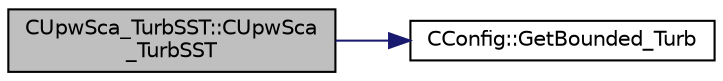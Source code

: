 digraph "CUpwSca_TurbSST::CUpwSca_TurbSST"
{
 // LATEX_PDF_SIZE
  edge [fontname="Helvetica",fontsize="10",labelfontname="Helvetica",labelfontsize="10"];
  node [fontname="Helvetica",fontsize="10",shape=record];
  rankdir="LR";
  Node1 [label="CUpwSca_TurbSST::CUpwSca\l_TurbSST",height=0.2,width=0.4,color="black", fillcolor="grey75", style="filled", fontcolor="black",tooltip="Constructor of the class."];
  Node1 -> Node2 [color="midnightblue",fontsize="10",style="solid",fontname="Helvetica"];
  Node2 [label="CConfig::GetBounded_Turb",height=0.2,width=0.4,color="black", fillcolor="white", style="filled",URL="$classCConfig.html#a95164af0d71abe5676e606fc7b9cc7e6",tooltip="Returns true if bounded scalar mode is on for turbulence transport."];
}
